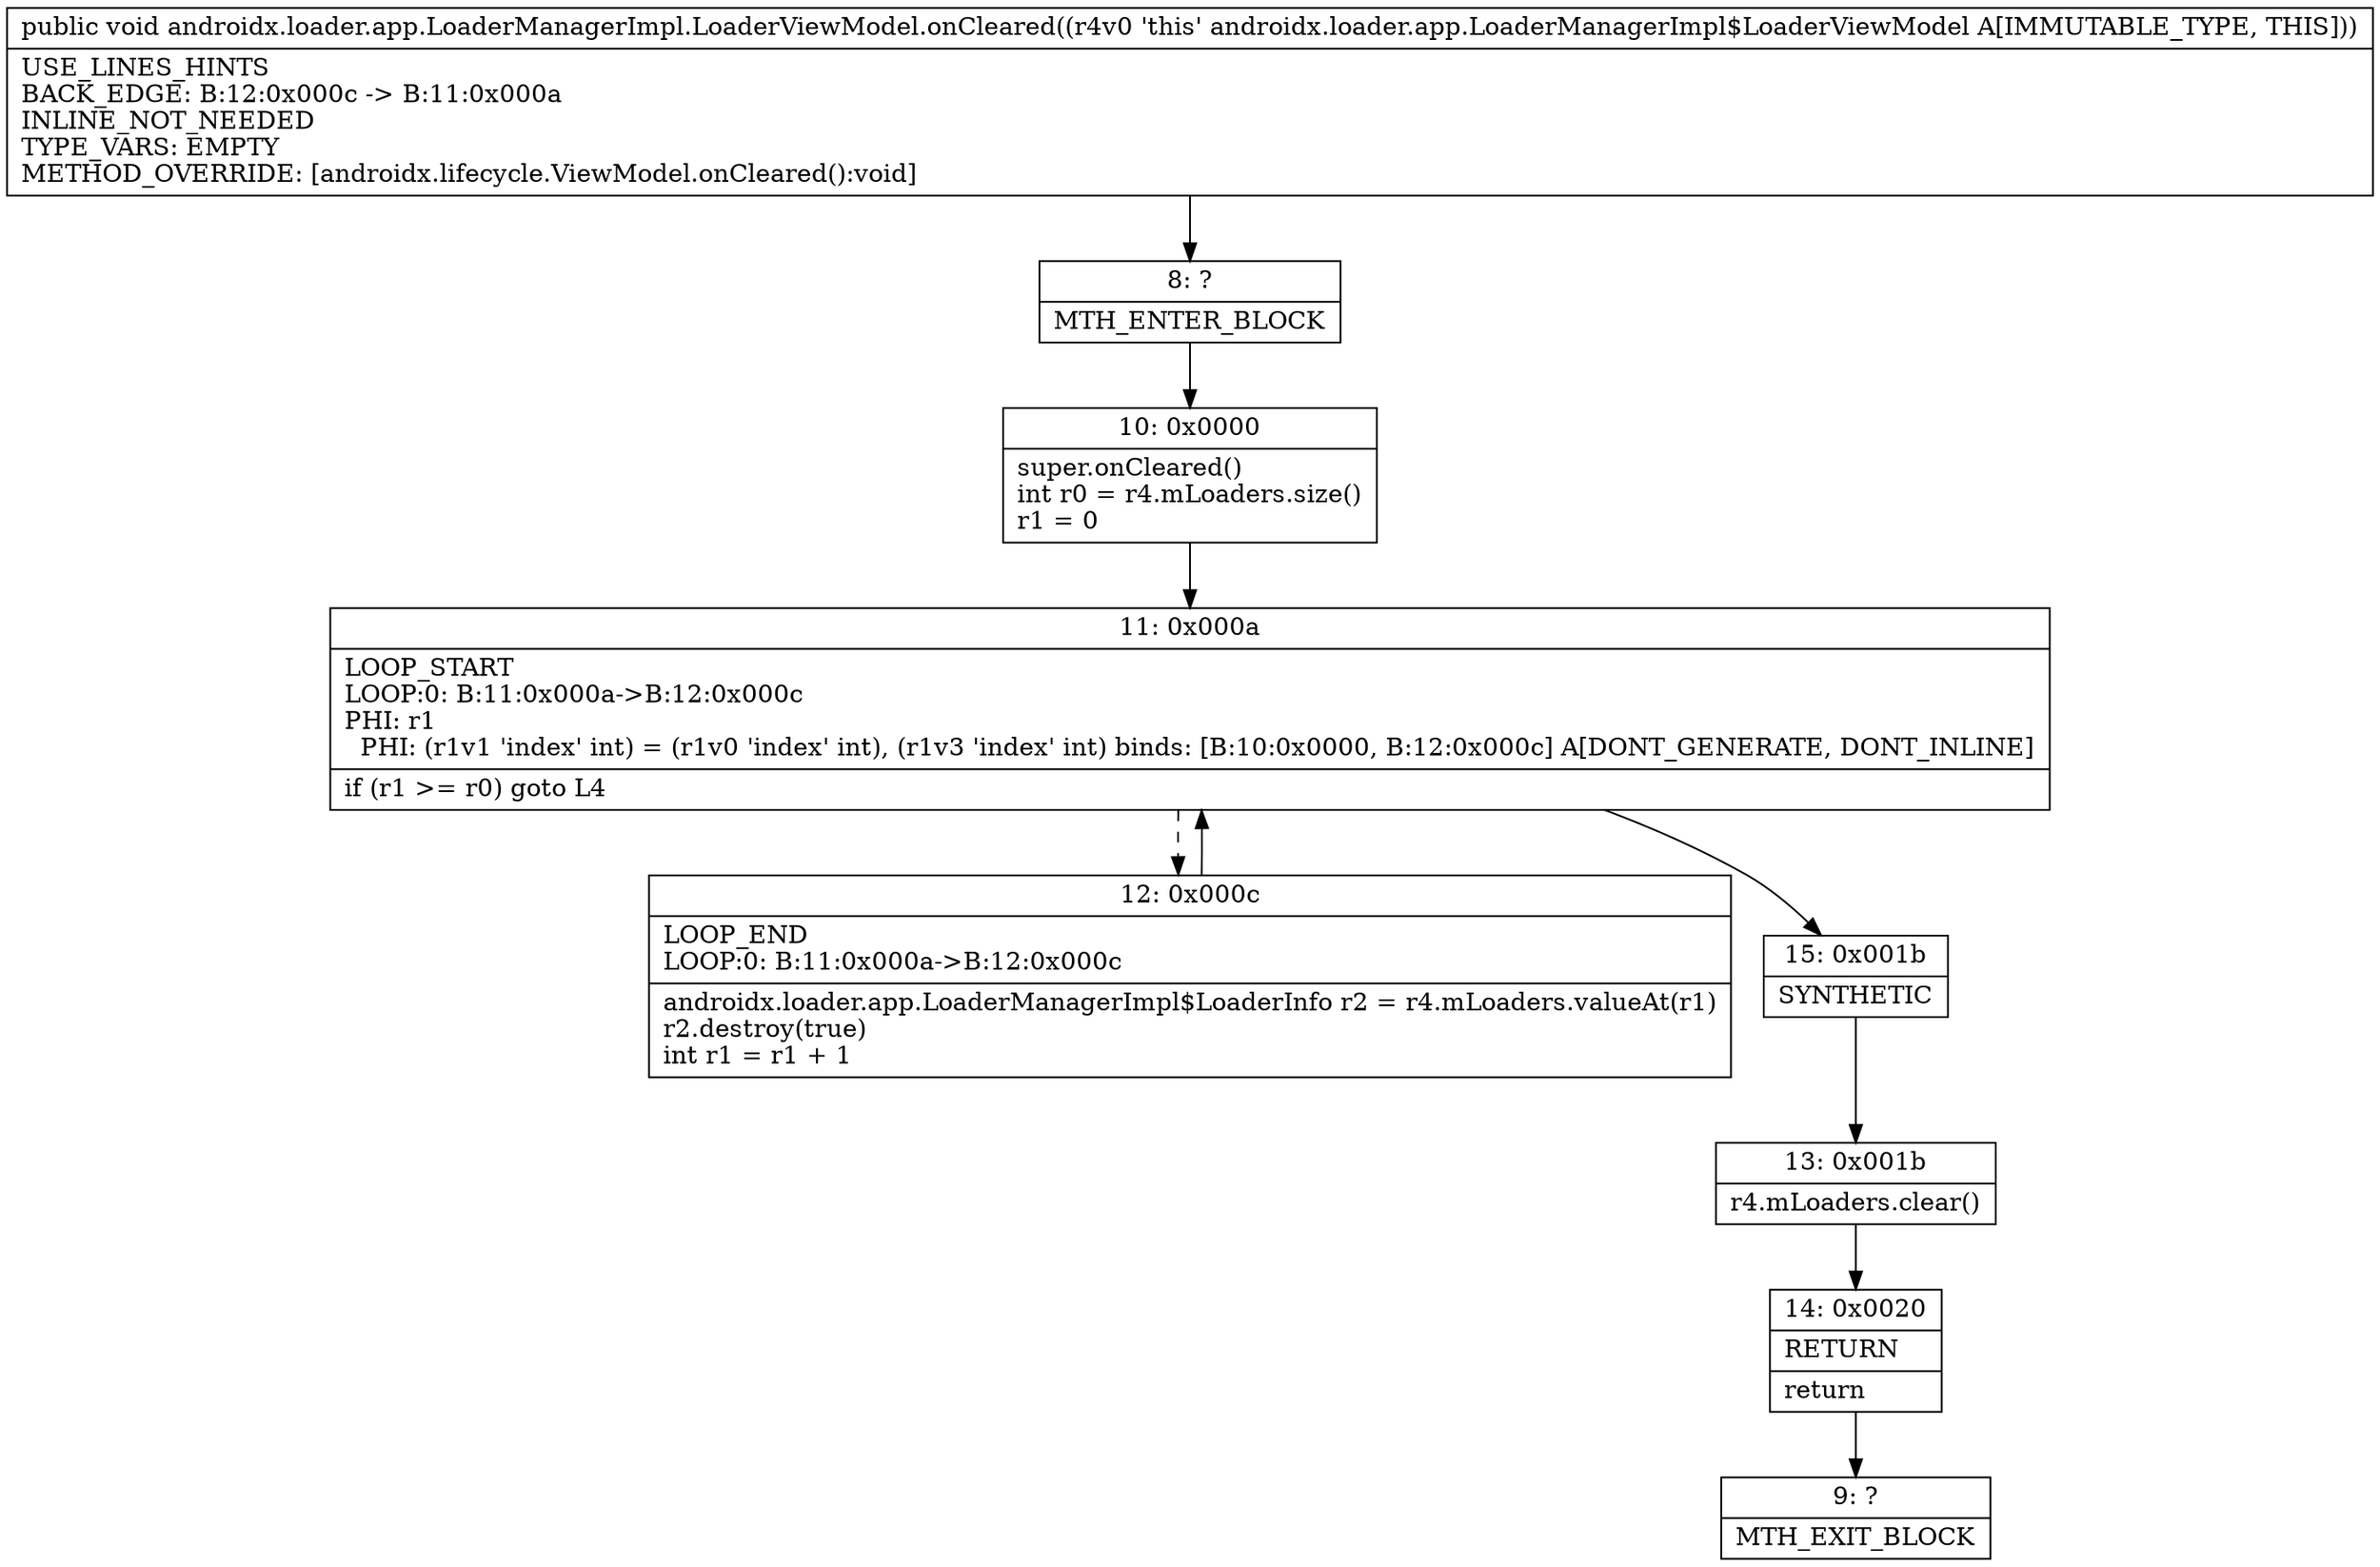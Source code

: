 digraph "CFG forandroidx.loader.app.LoaderManagerImpl.LoaderViewModel.onCleared()V" {
Node_8 [shape=record,label="{8\:\ ?|MTH_ENTER_BLOCK\l}"];
Node_10 [shape=record,label="{10\:\ 0x0000|super.onCleared()\lint r0 = r4.mLoaders.size()\lr1 = 0\l}"];
Node_11 [shape=record,label="{11\:\ 0x000a|LOOP_START\lLOOP:0: B:11:0x000a\-\>B:12:0x000c\lPHI: r1 \l  PHI: (r1v1 'index' int) = (r1v0 'index' int), (r1v3 'index' int) binds: [B:10:0x0000, B:12:0x000c] A[DONT_GENERATE, DONT_INLINE]\l|if (r1 \>= r0) goto L4\l}"];
Node_12 [shape=record,label="{12\:\ 0x000c|LOOP_END\lLOOP:0: B:11:0x000a\-\>B:12:0x000c\l|androidx.loader.app.LoaderManagerImpl$LoaderInfo r2 = r4.mLoaders.valueAt(r1)\lr2.destroy(true)\lint r1 = r1 + 1\l}"];
Node_15 [shape=record,label="{15\:\ 0x001b|SYNTHETIC\l}"];
Node_13 [shape=record,label="{13\:\ 0x001b|r4.mLoaders.clear()\l}"];
Node_14 [shape=record,label="{14\:\ 0x0020|RETURN\l|return\l}"];
Node_9 [shape=record,label="{9\:\ ?|MTH_EXIT_BLOCK\l}"];
MethodNode[shape=record,label="{public void androidx.loader.app.LoaderManagerImpl.LoaderViewModel.onCleared((r4v0 'this' androidx.loader.app.LoaderManagerImpl$LoaderViewModel A[IMMUTABLE_TYPE, THIS]))  | USE_LINES_HINTS\lBACK_EDGE: B:12:0x000c \-\> B:11:0x000a\lINLINE_NOT_NEEDED\lTYPE_VARS: EMPTY\lMETHOD_OVERRIDE: [androidx.lifecycle.ViewModel.onCleared():void]\l}"];
MethodNode -> Node_8;Node_8 -> Node_10;
Node_10 -> Node_11;
Node_11 -> Node_12[style=dashed];
Node_11 -> Node_15;
Node_12 -> Node_11;
Node_15 -> Node_13;
Node_13 -> Node_14;
Node_14 -> Node_9;
}

